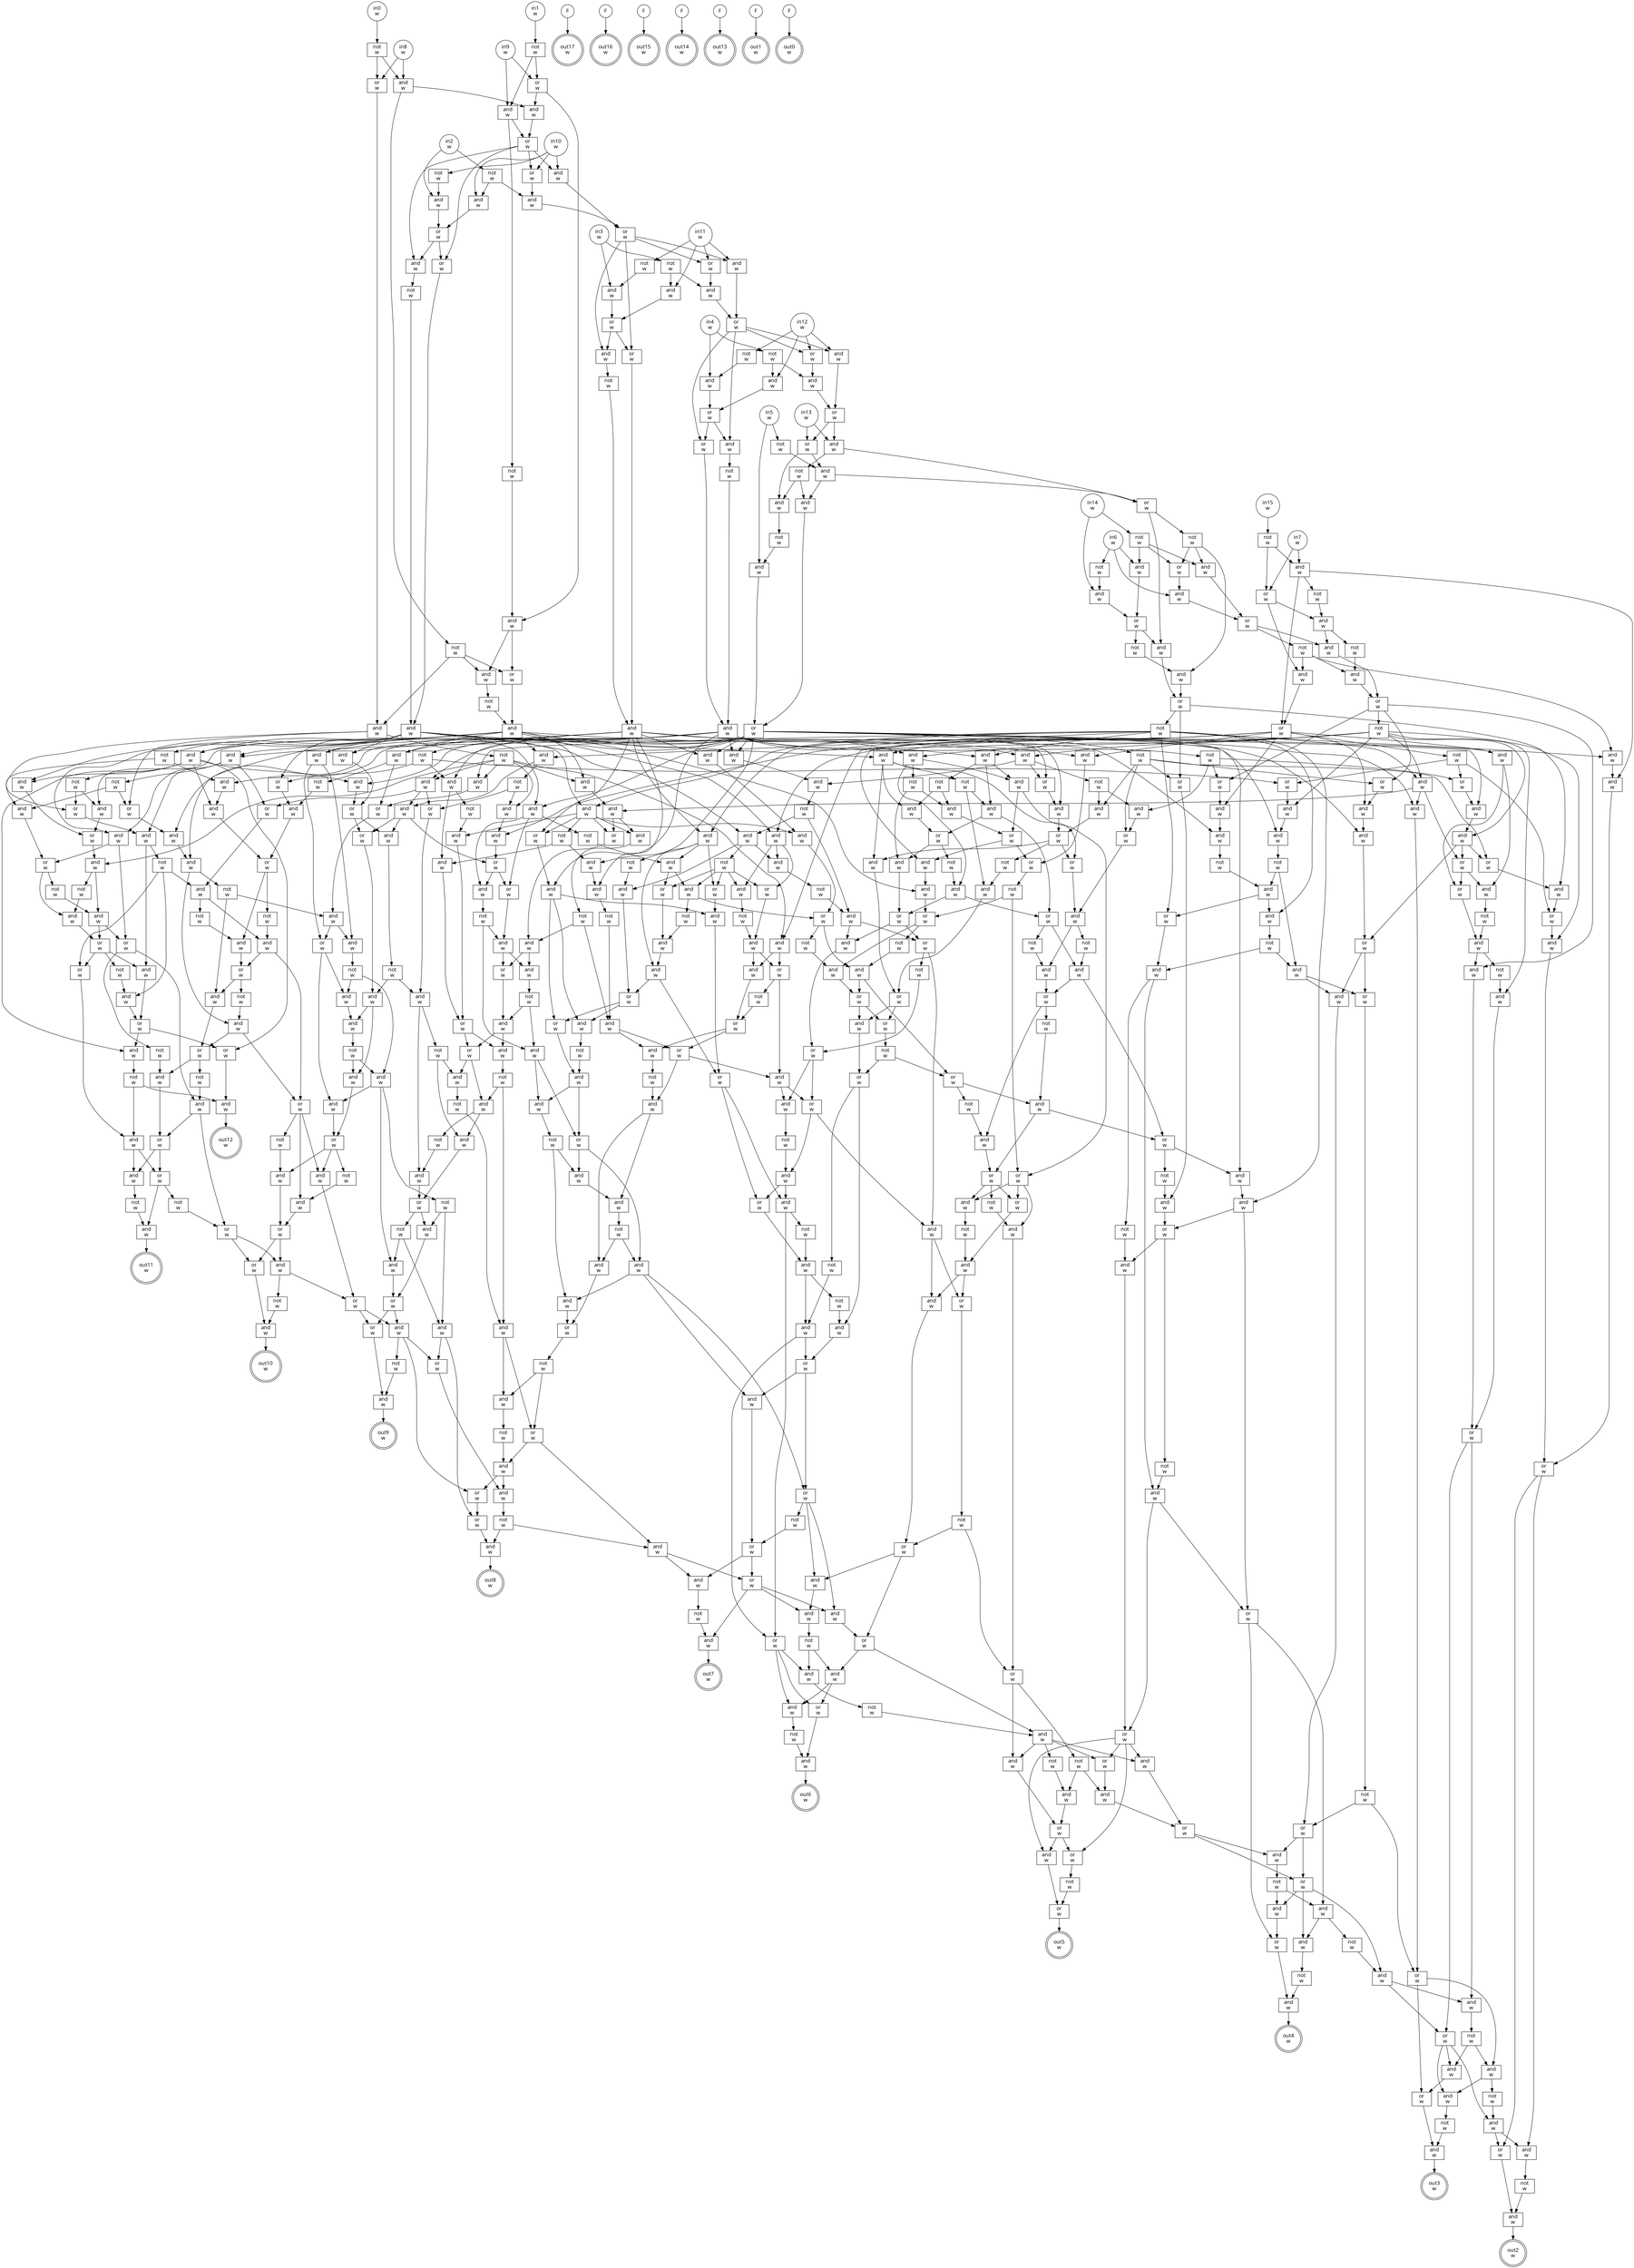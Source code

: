 digraph circuit{
	node [style = filled, fillcolor = white,shape=rect, fontname=geneva]
	g0 [label="in0\nw",shape=circle,fillcolor=white]
	g1 [label="in1\nw",shape=circle,fillcolor=white]
	g2 [label="in2\nw",shape=circle,fillcolor=white]
	g3 [label="in3\nw",shape=circle,fillcolor=white]
	g4 [label="in4\nw",shape=circle,fillcolor=white]
	g5 [label="in5\nw",shape=circle,fillcolor=white]
	g6 [label="in6\nw",shape=circle,fillcolor=white]
	g7 [label="in7\nw",shape=circle,fillcolor=white]
	g8 [label="in8\nw",shape=circle,fillcolor=white]
	g9 [label="in9\nw",shape=circle,fillcolor=white]
	g10 [label="in10\nw",shape=circle,fillcolor=white]
	g11 [label="in11\nw",shape=circle,fillcolor=white]
	g12 [label="in12\nw",shape=circle,fillcolor=white]
	g13 [label="in13\nw",shape=circle,fillcolor=white]
	g14 [label="in14\nw",shape=circle,fillcolor=white]
	g15 [label="in15\nw",shape=circle,fillcolor=white]
	g16 [label="F",shape=circle,fillcolor=white]
	g17 [label="F",shape=circle,fillcolor=white]
	g18 [label="F",shape=circle,fillcolor=white]
	g19 [label="F",shape=circle,fillcolor=white]
	g20 [label="F",shape=circle,fillcolor=white]
	g21 [label="F",shape=circle,fillcolor=white]
	g22 [label="F",shape=circle,fillcolor=white]
	g23 [label="not\nw",fillcolor=white]
	g24 [label="not\nw",fillcolor=white]
	g25 [label="not\nw",fillcolor=white]
	g26 [label="not\nw",fillcolor=white]
	g27 [label="not\nw",fillcolor=white]
	g28 [label="and\nw",fillcolor=white]
	g29 [label="not\nw",fillcolor=white]
	g30 [label="or\nw",fillcolor=white]
	g31 [label="and\nw",fillcolor=white]
	g32 [label="not\nw",fillcolor=white]
	g33 [label="and\nw",fillcolor=white]
	g34 [label="not\nw",fillcolor=white]
	g35 [label="and\nw",fillcolor=white]
	g36 [label="or\nw",fillcolor=white]
	g37 [label="not\nw",fillcolor=white]
	g38 [label="not\nw",fillcolor=white]
	g39 [label="and\nw",fillcolor=white]
	g40 [label="not\nw",fillcolor=white]
	g41 [label="and\nw",fillcolor=white]
	g42 [label="or\nw",fillcolor=white]
	g43 [label="and\nw",fillcolor=white]
	g44 [label="not\nw",fillcolor=white]
	g45 [label="and\nw",fillcolor=white]
	g46 [label="or\nw",fillcolor=white]
	g47 [label="and\nw",fillcolor=white]
	g48 [label="not\nw",fillcolor=white]
	g49 [label="and\nw",fillcolor=white]
	g50 [label="or\nw",fillcolor=white]
	g51 [label="not\nw",fillcolor=white]
	g52 [label="or\nw",fillcolor=white]
	g53 [label="and\nw",fillcolor=white]
	g54 [label="not\nw",fillcolor=white]
	g55 [label="and\nw",fillcolor=white]
	g56 [label="not\nw",fillcolor=white]
	g57 [label="and\nw",fillcolor=white]
	g58 [label="and\nw",fillcolor=white]
	g59 [label="or\nw",fillcolor=white]
	g60 [label="or\nw",fillcolor=white]
	g61 [label="and\nw",fillcolor=white]
	g62 [label="and\nw",fillcolor=white]
	g63 [label="or\nw",fillcolor=white]
	g64 [label="or\nw",fillcolor=white]
	g65 [label="and\nw",fillcolor=white]
	g66 [label="not\nw",fillcolor=white]
	g67 [label="and\nw",fillcolor=white]
	g68 [label="not\nw",fillcolor=white]
	g69 [label="or\nw",fillcolor=white]
	g70 [label="and\nw",fillcolor=white]
	g71 [label="and\nw",fillcolor=white]
	g72 [label="or\nw",fillcolor=white]
	g73 [label="or\nw",fillcolor=white]
	g74 [label="and\nw",fillcolor=white]
	g75 [label="not\nw",fillcolor=white]
	g76 [label="and\nw",fillcolor=white]
	g77 [label="not\nw",fillcolor=white]
	g78 [label="and\nw",fillcolor=white]
	g79 [label="not\nw",fillcolor=white]
	g80 [label="or\nw",fillcolor=white]
	g81 [label="and\nw",fillcolor=white]
	g82 [label="and\nw",fillcolor=white]
	g83 [label="or\nw",fillcolor=white]
	g84 [label="and\nw",fillcolor=white]
	g85 [label="not\nw",fillcolor=white]
	g86 [label="or\nw",fillcolor=white]
	g87 [label="and\nw",fillcolor=white]
	g88 [label="not\nw",fillcolor=white]
	g89 [label="and\nw",fillcolor=white]
	g90 [label="and\nw",fillcolor=white]
	g91 [label="and\nw",fillcolor=white]
	g92 [label="or\nw",fillcolor=white]
	g93 [label="not\nw",fillcolor=white]
	g94 [label="and\nw",fillcolor=white]
	g95 [label="and\nw",fillcolor=white]
	g96 [label="or\nw",fillcolor=white]
	g97 [label="and\nw",fillcolor=white]
	g98 [label="not\nw",fillcolor=white]
	g99 [label="and\nw",fillcolor=white]
	g100 [label="or\nw",fillcolor=white]
	g101 [label="or\nw",fillcolor=white]
	g102 [label="not\nw",fillcolor=white]
	g103 [label="and\nw",fillcolor=white]
	g104 [label="not\nw",fillcolor=white]
	g105 [label="and\nw",fillcolor=white]
	g106 [label="not\nw",fillcolor=white]
	g107 [label="or\nw",fillcolor=white]
	g108 [label="and\nw",fillcolor=white]
	g109 [label="and\nw",fillcolor=white]
	g110 [label="or\nw",fillcolor=white]
	g111 [label="and\nw",fillcolor=white]
	g112 [label="not\nw",fillcolor=white]
	g113 [label="and\nw",fillcolor=white]
	g114 [label="or\nw",fillcolor=white]
	g115 [label="not\nw",fillcolor=white]
	g116 [label="and\nw",fillcolor=white]
	g117 [label="and\nw",fillcolor=white]
	g118 [label="and\nw",fillcolor=white]
	g119 [label="and\nw",fillcolor=white]
	g120 [label="not\nw",fillcolor=white]
	g121 [label="and\nw",fillcolor=white]
	g122 [label="or\nw",fillcolor=white]
	g123 [label="or\nw",fillcolor=white]
	g124 [label="or\nw",fillcolor=white]
	g125 [label="and\nw",fillcolor=white]
	g126 [label="or\nw",fillcolor=white]
	g127 [label="and\nw",fillcolor=white]
	g128 [label="and\nw",fillcolor=white]
	g129 [label="and\nw",fillcolor=white]
	g130 [label="not\nw",fillcolor=white]
	g131 [label="and\nw",fillcolor=white]
	g132 [label="and\nw",fillcolor=white]
	g133 [label="and\nw",fillcolor=white]
	g134 [label="not\nw",fillcolor=white]
	g135 [label="or\nw",fillcolor=white]
	g136 [label="and\nw",fillcolor=white]
	g137 [label="and\nw",fillcolor=white]
	g138 [label="not\nw",fillcolor=white]
	g139 [label="and\nw",fillcolor=white]
	g140 [label="or\nw",fillcolor=white]
	g141 [label="and\nw",fillcolor=white]
	g142 [label="not\nw",fillcolor=white]
	g143 [label="and\nw",fillcolor=white]
	g144 [label="not\nw",fillcolor=white]
	g145 [label="and\nw",fillcolor=white]
	g146 [label="or\nw",fillcolor=white]
	g147 [label="and\nw",fillcolor=white]
	g148 [label="and\nw",fillcolor=white]
	g149 [label="or\nw",fillcolor=white]
	g150 [label="or\nw",fillcolor=white]
	g151 [label="not\nw",fillcolor=white]
	g152 [label="or\nw",fillcolor=white]
	g153 [label="and\nw",fillcolor=white]
	g154 [label="or\nw",fillcolor=white]
	g155 [label="or\nw",fillcolor=white]
	g156 [label="and\nw",fillcolor=white]
	g157 [label="not\nw",fillcolor=white]
	g158 [label="or\nw",fillcolor=white]
	g159 [label="and\nw",fillcolor=white]
	g160 [label="and\nw",fillcolor=white]
	g161 [label="not\nw",fillcolor=white]
	g162 [label="and\nw",fillcolor=white]
	g163 [label="or\nw",fillcolor=white]
	g164 [label="or\nw",fillcolor=white]
	g165 [label="and\nw",fillcolor=white]
	g166 [label="or\nw",fillcolor=white]
	g167 [label="and\nw",fillcolor=white]
	g168 [label="and\nw",fillcolor=white]
	g169 [label="and\nw",fillcolor=white]
	g170 [label="or\nw",fillcolor=white]
	g171 [label="or\nw",fillcolor=white]
	g172 [label="and\nw",fillcolor=white]
	g173 [label="not\nw",fillcolor=white]
	g174 [label="and\nw",fillcolor=white]
	g175 [label="not\nw",fillcolor=white]
	g176 [label="and\nw",fillcolor=white]
	g177 [label="or\nw",fillcolor=white]
	g178 [label="and\nw",fillcolor=white]
	g179 [label="and\nw",fillcolor=white]
	g180 [label="and\nw",fillcolor=white]
	g181 [label="and\nw",fillcolor=white]
	g182 [label="or\nw",fillcolor=white]
	g183 [label="and\nw",fillcolor=white]
	g184 [label="and\nw",fillcolor=white]
	g185 [label="not\nw",fillcolor=white]
	g186 [label="and\nw",fillcolor=white]
	g187 [label="or\nw",fillcolor=white]
	g188 [label="and\nw",fillcolor=white]
	g189 [label="and\nw",fillcolor=white]
	g190 [label="not\nw",fillcolor=white]
	g191 [label="and\nw",fillcolor=white]
	g192 [label="not\nw",fillcolor=white]
	g193 [label="and\nw",fillcolor=white]
	g194 [label="and\nw",fillcolor=white]
	g195 [label="and\nw",fillcolor=white]
	g196 [label="not\nw",fillcolor=white]
	g197 [label="or\nw",fillcolor=white]
	g198 [label="and\nw",fillcolor=white]
	g199 [label="not\nw",fillcolor=white]
	g200 [label="and\nw",fillcolor=white]
	g201 [label="or\nw",fillcolor=white]
	g202 [label="not\nw",fillcolor=white]
	g203 [label="and\nw",fillcolor=white]
	g204 [label="or\nw",fillcolor=white]
	g205 [label="and\nw",fillcolor=white]
	g206 [label="and\nw",fillcolor=white]
	g207 [label="not\nw",fillcolor=white]
	g208 [label="or\nw",fillcolor=white]
	g209 [label="and\nw",fillcolor=white]
	g210 [label="or\nw",fillcolor=white]
	g211 [label="not\nw",fillcolor=white]
	g212 [label="not\nw",fillcolor=white]
	g213 [label="and\nw",fillcolor=white]
	g214 [label="and\nw",fillcolor=white]
	g215 [label="or\nw",fillcolor=white]
	g216 [label="or\nw",fillcolor=white]
	g217 [label="and\nw",fillcolor=white]
	g218 [label="not\nw",fillcolor=white]
	g219 [label="and\nw",fillcolor=white]
	g220 [label="or\nw",fillcolor=white]
	g221 [label="and\nw",fillcolor=white]
	g222 [label="or\nw",fillcolor=white]
	g223 [label="and\nw",fillcolor=white]
	g224 [label="and\nw",fillcolor=white]
	g225 [label="and\nw",fillcolor=white]
	g226 [label="or\nw",fillcolor=white]
	g227 [label="and\nw",fillcolor=white]
	g228 [label="not\nw",fillcolor=white]
	g229 [label="not\nw",fillcolor=white]
	g230 [label="and\nw",fillcolor=white]
	g231 [label="or\nw",fillcolor=white]
	g232 [label="and\nw",fillcolor=white]
	g233 [label="or\nw",fillcolor=white]
	g234 [label="and\nw",fillcolor=white]
	g235 [label="not\nw",fillcolor=white]
	g236 [label="and\nw",fillcolor=white]
	g237 [label="or\nw",fillcolor=white]
	g238 [label="or\nw",fillcolor=white]
	g239 [label="and\nw",fillcolor=white]
	g240 [label="not\nw",fillcolor=white]
	g241 [label="and\nw",fillcolor=white]
	g242 [label="or\nw",fillcolor=white]
	g243 [label="not\nw",fillcolor=white]
	g244 [label="not\nw",fillcolor=white]
	g245 [label="and\nw",fillcolor=white]
	g246 [label="not\nw",fillcolor=white]
	g247 [label="or\nw",fillcolor=white]
	g248 [label="and\nw",fillcolor=white]
	g249 [label="and\nw",fillcolor=white]
	g250 [label="and\nw",fillcolor=white]
	g251 [label="and\nw",fillcolor=white]
	g252 [label="and\nw",fillcolor=white]
	g253 [label="or\nw",fillcolor=white]
	g254 [label="not\nw",fillcolor=white]
	g255 [label="and\nw",fillcolor=white]
	g256 [label="or\nw",fillcolor=white]
	g257 [label="and\nw",fillcolor=white]
	g258 [label="and\nw",fillcolor=white]
	g259 [label="not\nw",fillcolor=white]
	g260 [label="and\nw",fillcolor=white]
	g261 [label="or\nw",fillcolor=white]
	g262 [label="not\nw",fillcolor=white]
	g263 [label="and\nw",fillcolor=white]
	g264 [label="not\nw",fillcolor=white]
	g265 [label="and\nw",fillcolor=white]
	g266 [label="or\nw",fillcolor=white]
	g267 [label="not\nw",fillcolor=white]
	g268 [label="and\nw",fillcolor=white]
	g269 [label="not\nw",fillcolor=white]
	g270 [label="and\nw",fillcolor=white]
	g271 [label="or\nw",fillcolor=white]
	g272 [label="and\nw",fillcolor=white]
	g273 [label="not\nw",fillcolor=white]
	g274 [label="and\nw",fillcolor=white]
	g275 [label="and\nw",fillcolor=white]
	g276 [label="not\nw",fillcolor=white]
	g277 [label="and\nw",fillcolor=white]
	g278 [label="and\nw",fillcolor=white]
	g279 [label="or\nw",fillcolor=white]
	g280 [label="not\nw",fillcolor=white]
	g281 [label="or\nw",fillcolor=white]
	g282 [label="and\nw",fillcolor=white]
	g283 [label="or\nw",fillcolor=white]
	g284 [label="not\nw",fillcolor=white]
	g285 [label="or\nw",fillcolor=white]
	g286 [label="and\nw",fillcolor=white]
	g287 [label="or\nw",fillcolor=white]
	g288 [label="and\nw",fillcolor=white]
	g289 [label="not\nw",fillcolor=white]
	g290 [label="and\nw",fillcolor=white]
	g291 [label="or\nw",fillcolor=white]
	g292 [label="or\nw",fillcolor=white]
	g293 [label="not\nw",fillcolor=white]
	g294 [label="and\nw",fillcolor=white]
	g295 [label="or\nw",fillcolor=white]
	g296 [label="not\nw",fillcolor=white]
	g297 [label="or\nw",fillcolor=white]
	g298 [label="and\nw",fillcolor=white]
	g299 [label="or\nw",fillcolor=white]
	g300 [label="and\nw",fillcolor=white]
	g301 [label="and\nw",fillcolor=white]
	g302 [label="not\nw",fillcolor=white]
	g303 [label="and\nw",fillcolor=white]
	g304 [label="or\nw",fillcolor=white]
	g305 [label="and\nw",fillcolor=white]
	g306 [label="not\nw",fillcolor=white]
	g307 [label="and\nw",fillcolor=white]
	g308 [label="or\nw",fillcolor=white]
	g309 [label="or\nw",fillcolor=white]
	g310 [label="not\nw",fillcolor=white]
	g311 [label="and\nw",fillcolor=white]
	g312 [label="or\nw",fillcolor=white]
	g313 [label="or\nw",fillcolor=white]
	g314 [label="and\nw",fillcolor=white]
	g315 [label="not\nw",fillcolor=white]
	g316 [label="and\nw",fillcolor=white]
	g317 [label="not\nw",fillcolor=white]
	g318 [label="and\nw",fillcolor=white]
	g319 [label="or\nw",fillcolor=white]
	g320 [label="and\nw",fillcolor=white]
	g321 [label="or\nw",fillcolor=white]
	g322 [label="and\nw",fillcolor=white]
	g323 [label="not\nw",fillcolor=white]
	g324 [label="or\nw",fillcolor=white]
	g325 [label="and\nw",fillcolor=white]
	g326 [label="and\nw",fillcolor=white]
	g327 [label="not\nw",fillcolor=white]
	g328 [label="not\nw",fillcolor=white]
	g329 [label="and\nw",fillcolor=white]
	g330 [label="and\nw",fillcolor=white]
	g331 [label="or\nw",fillcolor=white]
	g332 [label="not\nw",fillcolor=white]
	g333 [label="not\nw",fillcolor=white]
	g334 [label="and\nw",fillcolor=white]
	g335 [label="or\nw",fillcolor=white]
	g336 [label="and\nw",fillcolor=white]
	g337 [label="or\nw",fillcolor=white]
	g338 [label="not\nw",fillcolor=white]
	g339 [label="and\nw",fillcolor=white]
	g340 [label="or\nw",fillcolor=white]
	g341 [label="or\nw",fillcolor=white]
	g342 [label="and\nw",fillcolor=white]
	g343 [label="not\nw",fillcolor=white]
	g344 [label="and\nw",fillcolor=white]
	g345 [label="and\nw",fillcolor=white]
	g346 [label="and\nw",fillcolor=white]
	g347 [label="or\nw",fillcolor=white]
	g348 [label="and\nw",fillcolor=white]
	g349 [label="and\nw",fillcolor=white]
	g350 [label="not\nw",fillcolor=white]
	g351 [label="and\nw",fillcolor=white]
	g352 [label="or\nw",fillcolor=white]
	g353 [label="and\nw",fillcolor=white]
	g354 [label="not\nw",fillcolor=white]
	g355 [label="and\nw",fillcolor=white]
	g356 [label="or\nw",fillcolor=white]
	g357 [label="and\nw",fillcolor=white]
	g358 [label="not\nw",fillcolor=white]
	g359 [label="and\nw",fillcolor=white]
	g360 [label="or\nw",fillcolor=white]
	g361 [label="and\nw",fillcolor=white]
	g362 [label="not\nw",fillcolor=white]
	g363 [label="or\nw",fillcolor=white]
	g364 [label="and\nw",fillcolor=white]
	g365 [label="not\nw",fillcolor=white]
	g366 [label="or\nw",fillcolor=white]
	g367 [label="or\nw",fillcolor=white]
	g368 [label="not\nw",fillcolor=white]
	g369 [label="and\nw",fillcolor=white]
	g370 [label="and\nw",fillcolor=white]
	g371 [label="not\nw",fillcolor=white]
	g372 [label="or\nw",fillcolor=white]
	g373 [label="and\nw",fillcolor=white]
	g374 [label="or\nw",fillcolor=white]
	g375 [label="and\nw",fillcolor=white]
	g376 [label="not\nw",fillcolor=white]
	g377 [label="and\nw",fillcolor=white]
	g378 [label="or\nw",fillcolor=white]
	g379 [label="and\nw",fillcolor=white]
	g380 [label="or\nw",fillcolor=white]
	g381 [label="and\nw",fillcolor=white]
	g382 [label="not\nw",fillcolor=white]
	g383 [label="and\nw",fillcolor=white]
	g384 [label="and\nw",fillcolor=white]
	g385 [label="not\nw",fillcolor=white]
	g386 [label="and\nw",fillcolor=white]
	g387 [label="and\nw",fillcolor=white]
	g388 [label="and\nw",fillcolor=white]
	g389 [label="or\nw",fillcolor=white]
	g390 [label="and\nw",fillcolor=white]
	g391 [label="and\nw",fillcolor=white]
	g392 [label="not\nw",fillcolor=white]
	g393 [label="and\nw",fillcolor=white]
	g394 [label="or\nw",fillcolor=white]
	g395 [label="or\nw",fillcolor=white]
	g396 [label="and\nw",fillcolor=white]
	g397 [label="or\nw",fillcolor=white]
	g398 [label="not\nw",fillcolor=white]
	g399 [label="and\nw",fillcolor=white]
	g400 [label="not\nw",fillcolor=white]
	g401 [label="and\nw",fillcolor=white]
	g402 [label="and\nw",fillcolor=white]
	g403 [label="or\nw",fillcolor=white]
	g404 [label="and\nw",fillcolor=white]
	g405 [label="not\nw",fillcolor=white]
	g406 [label="or\nw",fillcolor=white]
	g407 [label="and\nw",fillcolor=white]
	g408 [label="and\nw",fillcolor=white]
	g409 [label="and\nw",fillcolor=white]
	g410 [label="and\nw",fillcolor=white]
	g411 [label="not\nw",fillcolor=white]
	g412 [label="and\nw",fillcolor=white]
	g413 [label="or\nw",fillcolor=white]
	g414 [label="and\nw",fillcolor=white]
	g415 [label="and\nw",fillcolor=white]
	g416 [label="not\nw",fillcolor=white]
	g417 [label="and\nw",fillcolor=white]
	g418 [label="or\nw",fillcolor=white]
	g419 [label="and\nw",fillcolor=white]
	g420 [label="not\nw",fillcolor=white]
	g421 [label="and\nw",fillcolor=white]
	g422 [label="or\nw",fillcolor=white]
	g423 [label="and\nw",fillcolor=white]
	g424 [label="and\nw",fillcolor=white]
	g425 [label="not\nw",fillcolor=white]
	g426 [label="or\nw",fillcolor=white]
	g427 [label="and\nw",fillcolor=white]
	g428 [label="and\nw",fillcolor=white]
	g429 [label="not\nw",fillcolor=white]
	g430 [label="and\nw",fillcolor=white]
	g431 [label="or\nw",fillcolor=white]
	g432 [label="and\nw",fillcolor=white]
	g433 [label="not\nw",fillcolor=white]
	g434 [label="and\nw",fillcolor=white]
	g435 [label="or\nw",fillcolor=white]
	g436 [label="or\nw",fillcolor=white]
	g437 [label="and\nw",fillcolor=white]
	g438 [label="not\nw",fillcolor=white]
	g439 [label="and\nw",fillcolor=white]
	g440 [label="and\nw",fillcolor=white]
	g441 [label="or\nw",fillcolor=white]
	g442 [label="and\nw",fillcolor=white]
	g443 [label="not\nw",fillcolor=white]
	g444 [label="and\nw",fillcolor=white]
	g445 [label="and\nw",fillcolor=white]
	g446 [label="and\nw",fillcolor=white]
	g447 [label="or\nw",fillcolor=white]
	g448 [label="not\nw",fillcolor=white]
	g449 [label="or\nw",fillcolor=white]
	g450 [label="or\nw",fillcolor=white]
	g451 [label="and\nw",fillcolor=white]
	g452 [label="and\nw",fillcolor=white]
	g453 [label="not\nw",fillcolor=white]
	g454 [label="or\nw",fillcolor=white]
	g455 [label="and\nw",fillcolor=white]
	g456 [label="or\nw",fillcolor=white]
	g457 [label="and\nw",fillcolor=white]
	g458 [label="not\nw",fillcolor=white]
	g459 [label="and\nw",fillcolor=white]
	g460 [label="and\nw",fillcolor=white]
	g461 [label="or\nw",fillcolor=white]
	g462 [label="not\nw",fillcolor=white]
	g463 [label="and\nw",fillcolor=white]
	g464 [label="or\nw",fillcolor=white]
	g465 [label="and\nw",fillcolor=white]
	g466 [label="and\nw",fillcolor=white]
	g467 [label="or\nw",fillcolor=white]
	g468 [label="not\nw",fillcolor=white]
	g469 [label="or\nw",fillcolor=white]
	g470 [label="or\nw",fillcolor=white]
	g471 [label="not\nw",fillcolor=white]
	g472 [label="and\nw",fillcolor=white]
	g473 [label="not\nw",fillcolor=white]
	g474 [label="and\nw",fillcolor=white]
	g475 [label="and\nw",fillcolor=white]
	g476 [label="not\nw",fillcolor=white]
	g477 [label="and\nw",fillcolor=white]
	g478 [label="and\nw",fillcolor=white]
	g479 [label="and\nw",fillcolor=white]
	g480 [label="or\nw",fillcolor=white]
	g481 [label="and\nw",fillcolor=white]
	g482 [label="not\nw",fillcolor=white]
	g483 [label="or\nw",fillcolor=white]
	g484 [label="and\nw",fillcolor=white]
	g485 [label="or\nw",fillcolor=white]
	g486 [label="not\nw",fillcolor=white]
	g487 [label="or\nw",fillcolor=white]
	g488 [label="and\nw",fillcolor=white]
	g489 [label="not\nw",fillcolor=white]
	g490 [label="and\nw",fillcolor=white]
	g491 [label="or\nw",fillcolor=white]
	g492 [label="or\nw",fillcolor=white]
	g493 [label="and\nw",fillcolor=white]
	g494 [label="not\nw",fillcolor=white]
	g495 [label="and\nw",fillcolor=white]
	g496 [label="and\nw",fillcolor=white]
	g497 [label="or\nw",fillcolor=white]
	g498 [label="and\nw",fillcolor=white]
	g499 [label="or\nw",fillcolor=white]
	g500 [label="and\nw",fillcolor=white]
	g501 [label="not\nw",fillcolor=white]
	g502 [label="and\nw",fillcolor=white]
	g503 [label="or\nw",fillcolor=white]
	g504 [label="and\nw",fillcolor=white]
	g505 [label="not\nw",fillcolor=white]
	g506 [label="and\nw",fillcolor=white]
	g507 [label="and\nw",fillcolor=white]
	g508 [label="not\nw",fillcolor=white]
	g509 [label="and\nw",fillcolor=white]
	g510 [label="and\nw",fillcolor=white]
	g511 [label="or\nw",fillcolor=white]
	g512 [label="and\nw",fillcolor=white]
	g513 [label="and\nw",fillcolor=white]
	g514 [label="or\nw",fillcolor=white]
	g515 [label="or\nw",fillcolor=white]
	g516 [label="and\nw",fillcolor=white]
	g517 [label="not\nw",fillcolor=white]
	g518 [label="and\nw",fillcolor=white]
	g519 [label="or\nw",fillcolor=white]
	g520 [label="and\nw",fillcolor=white]
	g521 [label="and\nw",fillcolor=white]
	g522 [label="not\nw",fillcolor=white]
	g523 [label="and\nw",fillcolor=white]
	g524 [label="not\nw",fillcolor=white]
	g525 [label="and\nw",fillcolor=white]
	g526 [label="or\nw",fillcolor=white]
	g527 [label="and\nw",fillcolor=white]
	g528 [label="not\nw",fillcolor=white]
	g529 [label="and\nw",fillcolor=white]
	g530 [label="or\nw",fillcolor=white]
	g531 [label="and\nw",fillcolor=white]
	g532 [label="and\nw",fillcolor=white]
	g533 [label="not\nw",fillcolor=white]
	g534 [label="and\nw",fillcolor=white]
	g535 [label="not\nw",fillcolor=white]
	g536 [label="and\nw",fillcolor=white]
	g537 [label="or\nw",fillcolor=white]
	g538 [label="and\nw",fillcolor=white]
	g539 [label="not\nw",fillcolor=white]
	g540 [label="and\nw",fillcolor=white]
	g541 [label="not\nw",fillcolor=white]
	g542 [label="and\nw",fillcolor=white]
	g543 [label="or\nw",fillcolor=white]
	g544 [label="or\nw",fillcolor=white]
	g545 [label="not\nw",fillcolor=white]
	g546 [label="and\nw",fillcolor=white]
	g547 [label="or\nw",fillcolor=white]
	g548 [label="and\nw",fillcolor=white]
	g549 [label="not\nw",fillcolor=white]
	g550 [label="and\nw",fillcolor=white]
	g551 [label="out0\nw",shape=doublecircle,fillcolor=white]
	g552 [label="out1\nw",shape=doublecircle,fillcolor=white]
	g553 [label="out2\nw",shape=doublecircle,fillcolor=white]
	g554 [label="out3\nw",shape=doublecircle,fillcolor=white]
	g555 [label="out4\nw",shape=doublecircle,fillcolor=white]
	g556 [label="out5\nw",shape=doublecircle,fillcolor=white]
	g557 [label="out6\nw",shape=doublecircle,fillcolor=white]
	g558 [label="out7\nw",shape=doublecircle,fillcolor=white]
	g559 [label="out8\nw",shape=doublecircle,fillcolor=white]
	g560 [label="out9\nw",shape=doublecircle,fillcolor=white]
	g561 [label="out10\nw",shape=doublecircle,fillcolor=white]
	g562 [label="out11\nw",shape=doublecircle,fillcolor=white]
	g563 [label="out12\nw",shape=doublecircle,fillcolor=white]
	g564 [label="out13\nw",shape=doublecircle,fillcolor=white]
	g565 [label="out14\nw",shape=doublecircle,fillcolor=white]
	g566 [label="out15\nw",shape=doublecircle,fillcolor=white]
	g567 [label="out16\nw",shape=doublecircle,fillcolor=white]
	g568 [label="out17\nw",shape=doublecircle,fillcolor=white]
	edge [fontname=Geneva,fontcolor=forestgreen]
	g0->g56
	g1->g51
	g2->g47
	g2->g48
	g3->g43
	g3->g44
	g4->g39
	g4->g40
	g5->g38
	g5->g89
	g6->g33
	g6->g34
	g6->g108
	g7->g28
	g7->g30
	g8->g57
	g8->g319
	g9->g52
	g9->g53
	g10->g27
	g10->g49
	g10->g60
	g10->g62
	g11->g26
	g11->g45
	g11->g69
	g11->g71
	g12->g25
	g12->g41
	g12->g80
	g12->g82
	g13->g84
	g13->g86
	g14->g24
	g14->g35
	g15->g23
	g16->g568
	g17->g567
	g18->g566
	g19->g565
	g20->g564
	g21->g552
	g22->g551
	g23->g28
	g23->g30
	g24->g33
	g24->g107
	g24->g109
	g25->g39
	g26->g43
	g27->g47
	g28->g29
	g28->g126
	g28->g169
	g29->g31
	g30->g31
	g30->g125
	g31->g32
	g31->g111
	g32->g113
	g33->g36
	g34->g35
	g35->g36
	g36->g37
	g36->g97
	g37->g99
	g38->g90
	g39->g42
	g40->g41
	g40->g81
	g41->g42
	g42->g73
	g42->g74
	g43->g46
	g44->g45
	g44->g70
	g45->g46
	g46->g64
	g46->g65
	g47->g50
	g48->g49
	g48->g61
	g49->g50
	g50->g171
	g50->g172
	g51->g52
	g51->g53
	g52->g55
	g52->g58
	g53->g54
	g53->g59
	g54->g55
	g55->g245
	g55->g247
	g56->g57
	g56->g319
	g57->g58
	g57->g244
	g58->g59
	g59->g60
	g59->g62
	g59->g171
	g59->g172
	g60->g61
	g61->g63
	g62->g63
	g63->g64
	g63->g65
	g63->g69
	g63->g71
	g64->g67
	g65->g66
	g66->g67
	g67->g68
	g67->g95
	g67->g103
	g67->g118
	g67->g129
	g67->g179
	g67->g182
	g67->g189
	g67->g249
	g68->g78
	g68->g135
	g68->g177
	g69->g70
	g70->g72
	g71->g72
	g72->g73
	g72->g74
	g72->g80
	g72->g82
	g73->g76
	g74->g75
	g75->g76
	g76->g77
	g76->g78
	g76->g94
	g76->g105
	g76->g132
	g76->g137
	g76->g178
	g76->g183
	g76->g197
	g76->g255
	g76->g257
	g77->g123
	g77->g146
	g77->g203
	g78->g79
	g78->g186
	g79->g181
	g80->g81
	g81->g83
	g82->g83
	g83->g84
	g83->g86
	g84->g85
	g84->g96
	g85->g87
	g85->g91
	g86->g87
	g86->g90
	g87->g88
	g88->g89
	g89->g92
	g90->g91
	g90->g96
	g91->g92
	g92->g93
	g92->g94
	g92->g95
	g92->g117
	g92->g133
	g92->g147
	g92->g176
	g92->g188
	g92->g191
	g92->g198
	g92->g252
	g92->g263
	g92->g300
	g92->g325
	g92->g346
	g93->g101
	g93->g124
	g93->g164
	g93->g200
	g93->g204
	g94->g195
	g95->g184
	g96->g97
	g96->g98
	g97->g100
	g98->g99
	g98->g107
	g98->g109
	g99->g100
	g100->g101
	g100->g102
	g100->g165
	g101->g303
	g102->g103
	g102->g105
	g102->g116
	g102->g140
	g102->g141
	g102->g168
	g102->g180
	g102->g268
	g102->g301
	g102->g377
	g103->g104
	g103->g193
	g103->g214
	g103->g220
	g104->g206
	g105->g106
	g105->g119
	g105->g232
	g106->g121
	g106->g225
	g107->g108
	g108->g110
	g109->g110
	g110->g111
	g110->g112
	g111->g114
	g112->g113
	g112->g125
	g112->g168
	g113->g114
	g114->g115
	g114->g123
	g114->g124
	g114->g160
	g115->g116
	g115->g118
	g115->g136
	g115->g148
	g115->g162
	g115->g167
	g115->g194
	g115->g270
	g115->g402
	g116->g117
	g116->g155
	g116->g409
	g117->g152
	g118->g119
	g118->g120
	g118->g236
	g119->g122
	g119->g285
	g120->g121
	g120->g234
	g121->g122
	g122->g127
	g122->g283
	g123->g128
	g124->g131
	g125->g126
	g126->g127
	g126->g128
	g126->g131
	g126->g133
	g126->g134
	g126->g223
	g126->g282
	g126->g445
	g127->g286
	g128->g129
	g129->g130
	g130->g139
	g131->g132
	g132->g149
	g133->g156
	g133->g158
	g134->g135
	g134->g146
	g134->g166
	g135->g136
	g136->g137
	g137->g138
	g138->g139
	g138->g145
	g139->g140
	g139->g141
	g140->g143
	g141->g142
	g142->g143
	g142->g145
	g143->g144
	g143->g307
	g144->g305
	g145->g150
	g145->g153
	g146->g147
	g147->g148
	g148->g149
	g148->g155
	g148->g164
	g149->g150
	g149->g153
	g150->g151
	g151->g152
	g151->g154
	g152->g530
	g152->g531
	g153->g154
	g154->g515
	g154->g516
	g155->g156
	g155->g158
	g156->g157
	g157->g159
	g158->g159
	g159->g160
	g159->g161
	g160->g163
	g161->g162
	g162->g163
	g163->g526
	g163->g527
	g164->g165
	g165->g166
	g166->g167
	g167->g170
	g168->g169
	g169->g170
	g170->g537
	g170->g538
	g171->g174
	g172->g173
	g173->g174
	g174->g175
	g174->g177
	g174->g178
	g174->g179
	g174->g180
	g174->g191
	g174->g194
	g174->g205
	g174->g223
	g174->g250
	g174->g258
	g175->g176
	g175->g260
	g176->g251
	g177->g265
	g178->g380
	g178->g381
	g179->g253
	g180->g181
	g180->g182
	g180->g184
	g180->g185
	g180->g410
	g180->g413
	g181->g187
	g182->g183
	g183->g216
	g183->g217
	g183->g221
	g184->g210
	g185->g186
	g185->g188
	g186->g187
	g187->g424
	g187->g426
	g188->g189
	g189->g190
	g190->g412
	g191->g192
	g191->g404
	g191->g406
	g192->g193
	g193->g208
	g193->g209
	g194->g195
	g194->g197
	g194->g199
	g195->g196
	g196->g205
	g196->g277
	g197->g198
	g198->g201
	g199->g200
	g199->g203
	g200->g201
	g201->g202
	g201->g224
	g201->g226
	g202->g230
	g203->g204
	g204->g227
	g205->g206
	g205->g207
	g205->g275
	g206->g215
	g207->g208
	g207->g209
	g207->g220
	g207->g271
	g207->g272
	g208->g213
	g209->g210
	g209->g212
	g210->g211
	g210->g290
	g211->g288
	g212->g213
	g213->g214
	g214->g215
	g214->g222
	g215->g216
	g215->g217
	g216->g219
	g217->g218
	g218->g219
	g219->g418
	g219->g419
	g220->g221
	g221->g222
	g222->g456
	g222->g457
	g223->g224
	g223->g225
	g223->g226
	g223->g229
	g224->g231
	g225->g233
	g226->g227
	g227->g228
	g227->g241
	g228->g239
	g229->g230
	g229->g232
	g230->g231
	g231->g292
	g231->g294
	g232->g233
	g232->g238
	g233->g234
	g233->g235
	g234->g237
	g235->g236
	g236->g237
	g236->g238
	g237->g278
	g237->g279
	g238->g239
	g238->g240
	g239->g242
	g239->g299
	g240->g241
	g241->g242
	g242->g243
	g242->g311
	g243->g298
	g244->g245
	g244->g247
	g244->g320
	g245->g246
	g246->g248
	g247->g248
	g248->g249
	g248->g257
	g248->g263
	g248->g268
	g248->g270
	g248->g282
	g248->g286
	g248->g326
	g248->g408
	g249->g250
	g249->g251
	g249->g252
	g249->g254
	g249->g341
	g249->g342
	g250->g256
	g251->g266
	g252->g253
	g253->g370
	g253->g372
	g254->g255
	g254->g321
	g255->g256
	g256->g329
	g257->g258
	g257->g259
	g257->g322
	g257->g347
	g258->g261
	g258->g331
	g259->g260
	g259->g324
	g260->g261
	g261->g262
	g261->g334
	g262->g330
	g263->g264
	g263->g378
	g264->g265
	g265->g266
	g266->g267
	g266->g351
	g267->g349
	g268->g269
	g268->g369
	g269->g374
	g269->g401
	g270->g271
	g270->g272
	g270->g275
	g271->g274
	g272->g273
	g273->g274
	g274->g446
	g274->g447
	g275->g276
	g276->g277
	g277->g278
	g277->g279
	g278->g281
	g279->g280
	g279->g465
	g280->g281
	g281->g452
	g281->g454
	g282->g283
	g283->g284
	g284->g285
	g284->g287
	g285->g313
	g285->g314
	g285->g318
	g286->g287
	g287->g288
	g287->g289
	g288->g291
	g289->g290
	g290->g291
	g290->g297
	g291->g292
	g291->g294
	g292->g293
	g293->g295
	g293->g297
	g294->g295
	g295->g296
	g295->g463
	g296->g460
	g297->g298
	g297->g310
	g298->g299
	g298->g312
	g299->g300
	g299->g302
	g300->g301
	g301->g304
	g301->g309
	g302->g303
	g303->g304
	g304->g305
	g304->g306
	g305->g308
	g306->g307
	g307->g308
	g307->g309
	g308->g511
	g308->g513
	g308->g544
	g308->g546
	g309->g519
	g309->g520
	g310->g311
	g311->g312
	g312->g313
	g312->g314
	g312->g317
	g313->g316
	g314->g315
	g315->g316
	g316->g466
	g316->g467
	g317->g318
	g318->g470
	g319->g320
	g320->g321
	g320->g324
	g320->g328
	g321->g322
	g322->g323
	g322->g336
	g323->g337
	g323->g339
	g323->g348
	g324->g325
	g325->g326
	g326->g327
	g326->g355
	g327->g353
	g327->g379
	g328->g329
	g328->g346
	g328->g377
	g328->g401
	g328->g408
	g328->g445
	g329->g330
	g329->g333
	g330->g331
	g330->g335
	g331->g332
	g331->g359
	g332->g357
	g333->g334
	g334->g335
	g335->g336
	g335->g337
	g335->g338
	g336->g340
	g337->g345
	g338->g339
	g339->g340
	g340->g341
	g340->g342
	g341->g344
	g342->g343
	g343->g344
	g343->g345
	g344->g563
	g345->g361
	g345->g363
	g346->g347
	g346->g369
	g346->g374
	g347->g348
	g348->g349
	g348->g350
	g349->g352
	g349->g367
	g350->g351
	g351->g352
	g352->g353
	g352->g354
	g353->g356
	g354->g355
	g355->g356
	g355->g367
	g356->g357
	g356->g358
	g357->g360
	g358->g359
	g359->g360
	g359->g366
	g360->g361
	g360->g363
	g361->g362
	g362->g364
	g363->g364
	g363->g365
	g364->g562
	g365->g366
	g366->g395
	g366->g396
	g367->g368
	g367->g391
	g367->g393
	g368->g390
	g369->g370
	g369->g372
	g369->g403
	g370->g371
	g371->g373
	g371->g375
	g372->g373
	g373->g384
	g373->g386
	g374->g375
	g375->g376
	g375->g430
	g376->g428
	g376->g442
	g377->g378
	g378->g379
	g379->g380
	g379->g381
	g380->g383
	g380->g388
	g381->g382
	g382->g383
	g382->g387
	g383->g384
	g384->g385
	g385->g386
	g385->g387
	g386->g389
	g387->g388
	g387->g400
	g387->g434
	g388->g389
	g389->g390
	g389->g391
	g389->g392
	g390->g394
	g391->g397
	g392->g393
	g393->g394
	g394->g395
	g394->g396
	g395->g399
	g396->g397
	g396->g398
	g397->g436
	g397->g437
	g398->g399
	g399->g561
	g400->g432
	g400->g440
	g401->g402
	g402->g403
	g403->g404
	g403->g406
	g404->g405
	g405->g407
	g405->g417
	g406->g407
	g407->g415
	g407->g422
	g408->g409
	g409->g410
	g409->g413
	g410->g411
	g411->g412
	g411->g414
	g412->g450
	g412->g472
	g413->g414
	g414->g415
	g414->g422
	g415->g416
	g416->g417
	g416->g423
	g417->g418
	g417->g419
	g418->g421
	g418->g477
	g419->g420
	g420->g421
	g420->g478
	g421->g475
	g422->g423
	g423->g424
	g423->g426
	g424->g425
	g425->g427
	g425->g444
	g426->g427
	g426->g442
	g427->g428
	g427->g429
	g428->g431
	g429->g430
	g430->g431
	g431->g432
	g431->g433
	g432->g435
	g433->g434
	g433->g440
	g434->g435
	g435->g436
	g435->g437
	g436->g439
	g437->g438
	g437->g441
	g437->g491
	g438->g439
	g439->g560
	g440->g441
	g440->g492
	g441->g493
	g442->g443
	g443->g444
	g444->g487
	g444->g488
	g445->g446
	g445->g447
	g446->g449
	g447->g448
	g447->g451
	g448->g449
	g449->g450
	g449->g472
	g450->g451
	g450->g474
	g451->g452
	g451->g454
	g452->g453
	g453->g455
	g454->g455
	g454->g465
	g455->g456
	g455->g457
	g456->g459
	g457->g458
	g457->g461
	g458->g459
	g459->g460
	g459->g462
	g460->g461
	g460->g464
	g461->g503
	g461->g504
	g461->g507
	g462->g463
	g463->g464
	g464->g479
	g464->g480
	g465->g466
	g465->g467
	g466->g469
	g467->g468
	g468->g469
	g468->g470
	g469->g481
	g469->g499
	g470->g471
	g470->g510
	g471->g512
	g471->g542
	g472->g473
	g473->g474
	g474->g475
	g474->g484
	g475->g476
	g476->g477
	g476->g484
	g477->g478
	g477->g479
	g477->g480
	g478->g485
	g479->g483
	g480->g481
	g480->g482
	g480->g498
	g481->g500
	g482->g483
	g483->g497
	g483->g548
	g484->g485
	g485->g486
	g486->g487
	g486->g488
	g487->g490
	g487->g496
	g488->g489
	g489->g490
	g490->g491
	g490->g493
	g491->g492
	g492->g495
	g493->g494
	g494->g495
	g494->g496
	g495->g559
	g496->g497
	g496->g548
	g497->g498
	g497->g500
	g497->g550
	g498->g499
	g499->g502
	g499->g509
	g500->g501
	g501->g502
	g501->g507
	g502->g503
	g502->g504
	g503->g506
	g504->g505
	g505->g506
	g506->g557
	g507->g508
	g508->g509
	g509->g510
	g509->g511
	g509->g513
	g509->g541
	g510->g543
	g511->g512
	g512->g514
	g513->g514
	g514->g515
	g514->g516
	g515->g518
	g515->g521
	g515->g525
	g516->g517
	g517->g518
	g517->g520
	g518->g519
	g519->g523
	g520->g521
	g520->g524
	g521->g522
	g522->g523
	g523->g555
	g524->g525
	g525->g526
	g525->g527
	g526->g529
	g526->g532
	g526->g536
	g527->g528
	g528->g529
	g528->g531
	g529->g530
	g530->g534
	g531->g532
	g531->g535
	g532->g533
	g533->g534
	g534->g554
	g535->g536
	g536->g537
	g536->g538
	g537->g540
	g538->g539
	g539->g540
	g540->g553
	g541->g542
	g542->g543
	g543->g544
	g543->g546
	g544->g545
	g545->g547
	g546->g547
	g547->g556
	g548->g549
	g549->g550
	g550->g558
}